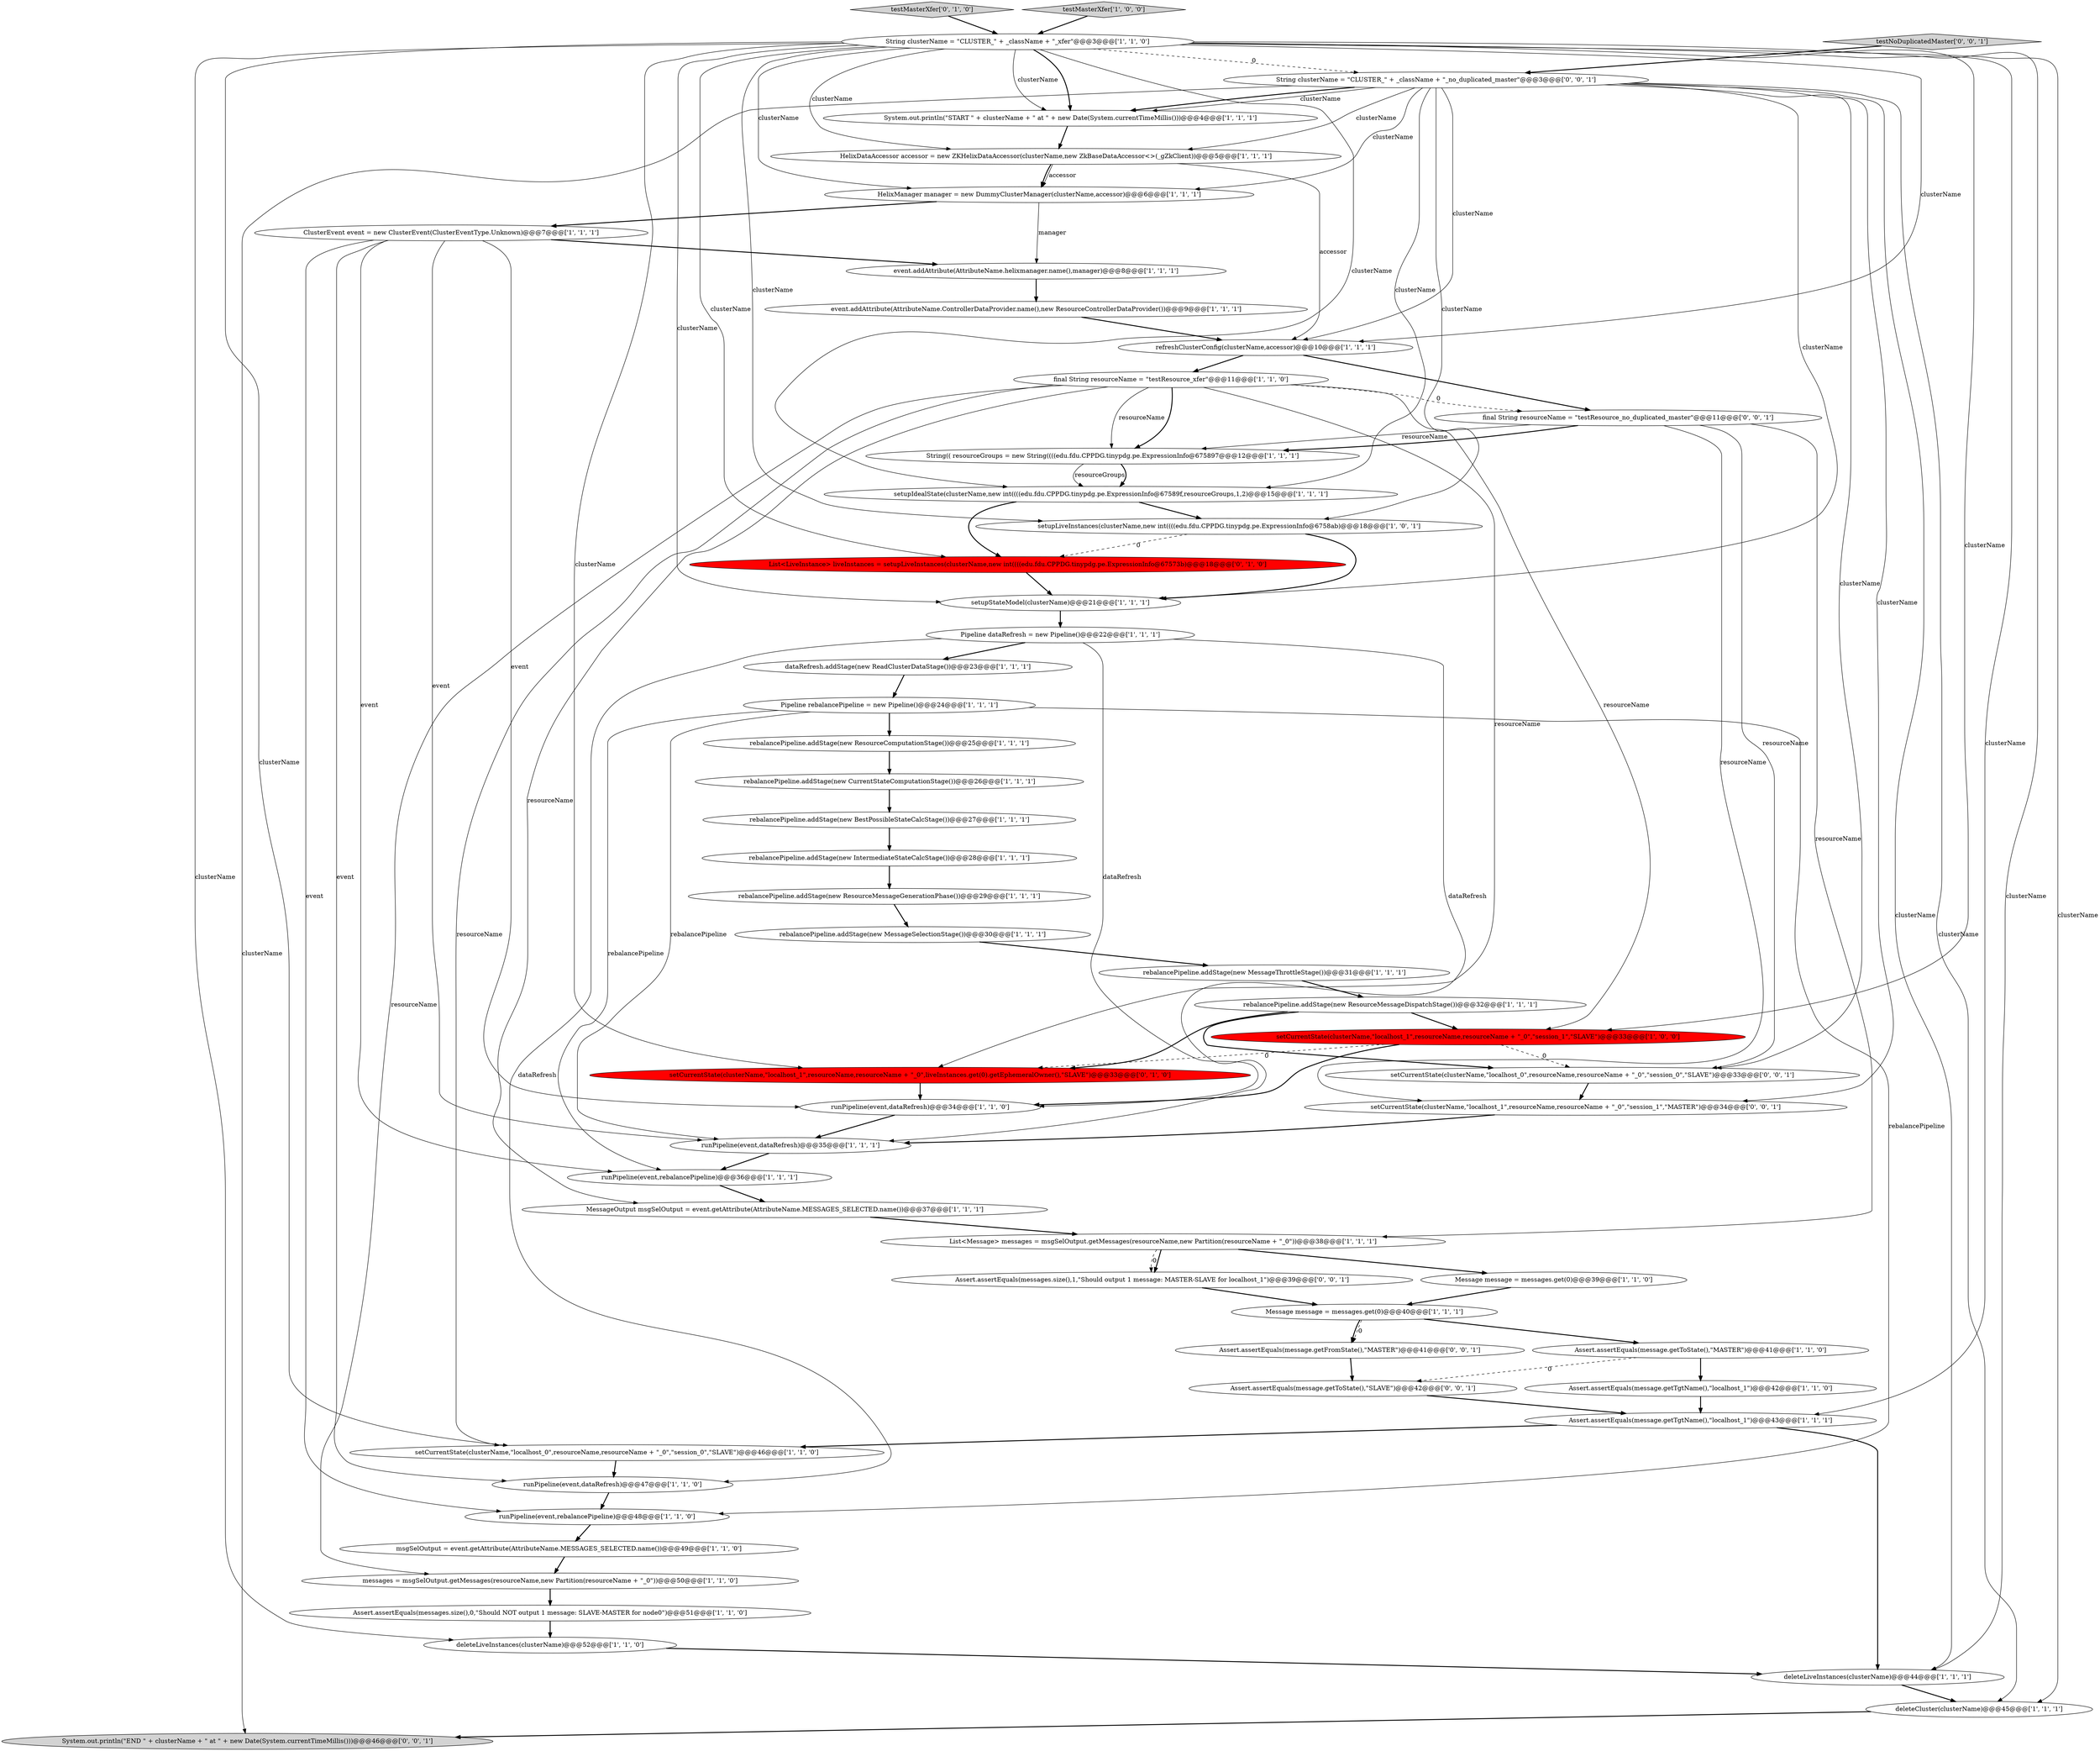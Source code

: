 digraph {
40 [style = filled, label = "Assert.assertEquals(message.getTgtName(),\"localhost_1\")@@@43@@@['1', '1', '1']", fillcolor = white, shape = ellipse image = "AAA0AAABBB1BBB"];
55 [style = filled, label = "Assert.assertEquals(messages.size(),1,\"Should output 1 message: MASTER-SLAVE for localhost_1\")@@@39@@@['0', '0', '1']", fillcolor = white, shape = ellipse image = "AAA0AAABBB3BBB"];
9 [style = filled, label = "rebalancePipeline.addStage(new ResourceMessageGenerationPhase())@@@29@@@['1', '1', '1']", fillcolor = white, shape = ellipse image = "AAA0AAABBB1BBB"];
29 [style = filled, label = "event.addAttribute(AttributeName.helixmanager.name(),manager)@@@8@@@['1', '1', '1']", fillcolor = white, shape = ellipse image = "AAA0AAABBB1BBB"];
5 [style = filled, label = "Message message = messages.get(0)@@@39@@@['1', '1', '0']", fillcolor = white, shape = ellipse image = "AAA0AAABBB1BBB"];
36 [style = filled, label = "Pipeline dataRefresh = new Pipeline()@@@22@@@['1', '1', '1']", fillcolor = white, shape = ellipse image = "AAA0AAABBB1BBB"];
45 [style = filled, label = "setCurrentState(clusterName,\"localhost_1\",resourceName,resourceName + \"_0\",liveInstances.get(0).getEphemeralOwner(),\"SLAVE\")@@@33@@@['0', '1', '0']", fillcolor = red, shape = ellipse image = "AAA1AAABBB2BBB"];
47 [style = filled, label = "testMasterXfer['0', '1', '0']", fillcolor = lightgray, shape = diamond image = "AAA0AAABBB2BBB"];
0 [style = filled, label = "final String resourceName = \"testResource_xfer\"@@@11@@@['1', '1', '0']", fillcolor = white, shape = ellipse image = "AAA0AAABBB1BBB"];
56 [style = filled, label = "Assert.assertEquals(message.getFromState(),\"MASTER\")@@@41@@@['0', '0', '1']", fillcolor = white, shape = ellipse image = "AAA0AAABBB3BBB"];
24 [style = filled, label = "runPipeline(event,rebalancePipeline)@@@36@@@['1', '1', '1']", fillcolor = white, shape = ellipse image = "AAA0AAABBB1BBB"];
32 [style = filled, label = "runPipeline(event,dataRefresh)@@@35@@@['1', '1', '1']", fillcolor = white, shape = ellipse image = "AAA0AAABBB1BBB"];
4 [style = filled, label = "Assert.assertEquals(message.getTgtName(),\"localhost_1\")@@@42@@@['1', '1', '0']", fillcolor = white, shape = ellipse image = "AAA0AAABBB1BBB"];
8 [style = filled, label = "rebalancePipeline.addStage(new CurrentStateComputationStage())@@@26@@@['1', '1', '1']", fillcolor = white, shape = ellipse image = "AAA0AAABBB1BBB"];
50 [style = filled, label = "String clusterName = \"CLUSTER_\" + _className + \"_no_duplicated_master\"@@@3@@@['0', '0', '1']", fillcolor = white, shape = ellipse image = "AAA0AAABBB3BBB"];
23 [style = filled, label = "String clusterName = \"CLUSTER_\" + _className + \"_xfer\"@@@3@@@['1', '1', '0']", fillcolor = white, shape = ellipse image = "AAA0AAABBB1BBB"];
10 [style = filled, label = "runPipeline(event,dataRefresh)@@@47@@@['1', '1', '0']", fillcolor = white, shape = ellipse image = "AAA0AAABBB1BBB"];
39 [style = filled, label = "HelixManager manager = new DummyClusterManager(clusterName,accessor)@@@6@@@['1', '1', '1']", fillcolor = white, shape = ellipse image = "AAA0AAABBB1BBB"];
15 [style = filled, label = "deleteCluster(clusterName)@@@45@@@['1', '1', '1']", fillcolor = white, shape = ellipse image = "AAA0AAABBB1BBB"];
27 [style = filled, label = "List<Message> messages = msgSelOutput.getMessages(resourceName,new Partition(resourceName + \"_0\"))@@@38@@@['1', '1', '1']", fillcolor = white, shape = ellipse image = "AAA0AAABBB1BBB"];
35 [style = filled, label = "setupStateModel(clusterName)@@@21@@@['1', '1', '1']", fillcolor = white, shape = ellipse image = "AAA0AAABBB1BBB"];
52 [style = filled, label = "System.out.println(\"END \" + clusterName + \" at \" + new Date(System.currentTimeMillis()))@@@46@@@['0', '0', '1']", fillcolor = lightgray, shape = ellipse image = "AAA0AAABBB3BBB"];
54 [style = filled, label = "testNoDuplicatedMaster['0', '0', '1']", fillcolor = lightgray, shape = diamond image = "AAA0AAABBB3BBB"];
44 [style = filled, label = "setCurrentState(clusterName,\"localhost_1\",resourceName,resourceName + \"_0\",\"session_1\",\"SLAVE\")@@@33@@@['1', '0', '0']", fillcolor = red, shape = ellipse image = "AAA1AAABBB1BBB"];
6 [style = filled, label = "messages = msgSelOutput.getMessages(resourceName,new Partition(resourceName + \"_0\"))@@@50@@@['1', '1', '0']", fillcolor = white, shape = ellipse image = "AAA0AAABBB1BBB"];
20 [style = filled, label = "event.addAttribute(AttributeName.ControllerDataProvider.name(),new ResourceControllerDataProvider())@@@9@@@['1', '1', '1']", fillcolor = white, shape = ellipse image = "AAA0AAABBB1BBB"];
48 [style = filled, label = "final String resourceName = \"testResource_no_duplicated_master\"@@@11@@@['0', '0', '1']", fillcolor = white, shape = ellipse image = "AAA0AAABBB3BBB"];
22 [style = filled, label = "MessageOutput msgSelOutput = event.getAttribute(AttributeName.MESSAGES_SELECTED.name())@@@37@@@['1', '1', '1']", fillcolor = white, shape = ellipse image = "AAA0AAABBB1BBB"];
37 [style = filled, label = "Assert.assertEquals(message.getToState(),\"MASTER\")@@@41@@@['1', '1', '0']", fillcolor = white, shape = ellipse image = "AAA0AAABBB1BBB"];
33 [style = filled, label = "runPipeline(event,rebalancePipeline)@@@48@@@['1', '1', '0']", fillcolor = white, shape = ellipse image = "AAA0AAABBB1BBB"];
13 [style = filled, label = "rebalancePipeline.addStage(new BestPossibleStateCalcStage())@@@27@@@['1', '1', '1']", fillcolor = white, shape = ellipse image = "AAA0AAABBB1BBB"];
14 [style = filled, label = "setCurrentState(clusterName,\"localhost_0\",resourceName,resourceName + \"_0\",\"session_0\",\"SLAVE\")@@@46@@@['1', '1', '0']", fillcolor = white, shape = ellipse image = "AAA0AAABBB1BBB"];
21 [style = filled, label = "rebalancePipeline.addStage(new IntermediateStateCalcStage())@@@28@@@['1', '1', '1']", fillcolor = white, shape = ellipse image = "AAA0AAABBB1BBB"];
12 [style = filled, label = "msgSelOutput = event.getAttribute(AttributeName.MESSAGES_SELECTED.name())@@@49@@@['1', '1', '0']", fillcolor = white, shape = ellipse image = "AAA0AAABBB1BBB"];
43 [style = filled, label = "System.out.println(\"START \" + clusterName + \" at \" + new Date(System.currentTimeMillis()))@@@4@@@['1', '1', '1']", fillcolor = white, shape = ellipse image = "AAA0AAABBB1BBB"];
1 [style = filled, label = "setupLiveInstances(clusterName,new int((((edu.fdu.CPPDG.tinypdg.pe.ExpressionInfo@6758ab)@@@18@@@['1', '0', '1']", fillcolor = white, shape = ellipse image = "AAA0AAABBB1BBB"];
2 [style = filled, label = "setupIdealState(clusterName,new int((((edu.fdu.CPPDG.tinypdg.pe.ExpressionInfo@67589f,resourceGroups,1,2)@@@15@@@['1', '1', '1']", fillcolor = white, shape = ellipse image = "AAA0AAABBB1BBB"];
3 [style = filled, label = "dataRefresh.addStage(new ReadClusterDataStage())@@@23@@@['1', '1', '1']", fillcolor = white, shape = ellipse image = "AAA0AAABBB1BBB"];
11 [style = filled, label = "runPipeline(event,dataRefresh)@@@34@@@['1', '1', '0']", fillcolor = white, shape = ellipse image = "AAA0AAABBB1BBB"];
41 [style = filled, label = "Message message = messages.get(0)@@@40@@@['1', '1', '1']", fillcolor = white, shape = ellipse image = "AAA0AAABBB1BBB"];
17 [style = filled, label = "rebalancePipeline.addStage(new MessageSelectionStage())@@@30@@@['1', '1', '1']", fillcolor = white, shape = ellipse image = "AAA0AAABBB1BBB"];
51 [style = filled, label = "setCurrentState(clusterName,\"localhost_1\",resourceName,resourceName + \"_0\",\"session_1\",\"MASTER\")@@@34@@@['0', '0', '1']", fillcolor = white, shape = ellipse image = "AAA0AAABBB3BBB"];
30 [style = filled, label = "Pipeline rebalancePipeline = new Pipeline()@@@24@@@['1', '1', '1']", fillcolor = white, shape = ellipse image = "AAA0AAABBB1BBB"];
31 [style = filled, label = "ClusterEvent event = new ClusterEvent(ClusterEventType.Unknown)@@@7@@@['1', '1', '1']", fillcolor = white, shape = ellipse image = "AAA0AAABBB1BBB"];
49 [style = filled, label = "Assert.assertEquals(message.getToState(),\"SLAVE\")@@@42@@@['0', '0', '1']", fillcolor = white, shape = ellipse image = "AAA0AAABBB3BBB"];
16 [style = filled, label = "rebalancePipeline.addStage(new MessageThrottleStage())@@@31@@@['1', '1', '1']", fillcolor = white, shape = ellipse image = "AAA0AAABBB1BBB"];
53 [style = filled, label = "setCurrentState(clusterName,\"localhost_0\",resourceName,resourceName + \"_0\",\"session_0\",\"SLAVE\")@@@33@@@['0', '0', '1']", fillcolor = white, shape = ellipse image = "AAA0AAABBB3BBB"];
46 [style = filled, label = "List<LiveInstance> liveInstances = setupLiveInstances(clusterName,new int((((edu.fdu.CPPDG.tinypdg.pe.ExpressionInfo@67573b)@@@18@@@['0', '1', '0']", fillcolor = red, shape = ellipse image = "AAA1AAABBB2BBB"];
38 [style = filled, label = "rebalancePipeline.addStage(new ResourceMessageDispatchStage())@@@32@@@['1', '1', '1']", fillcolor = white, shape = ellipse image = "AAA0AAABBB1BBB"];
7 [style = filled, label = "Assert.assertEquals(messages.size(),0,\"Should NOT output 1 message: SLAVE-MASTER for node0\")@@@51@@@['1', '1', '0']", fillcolor = white, shape = ellipse image = "AAA0AAABBB1BBB"];
42 [style = filled, label = "deleteLiveInstances(clusterName)@@@52@@@['1', '1', '0']", fillcolor = white, shape = ellipse image = "AAA0AAABBB1BBB"];
19 [style = filled, label = "deleteLiveInstances(clusterName)@@@44@@@['1', '1', '1']", fillcolor = white, shape = ellipse image = "AAA0AAABBB1BBB"];
34 [style = filled, label = "HelixDataAccessor accessor = new ZKHelixDataAccessor(clusterName,new ZkBaseDataAccessor<>(_gZkClient))@@@5@@@['1', '1', '1']", fillcolor = white, shape = ellipse image = "AAA0AAABBB1BBB"];
25 [style = filled, label = "refreshClusterConfig(clusterName,accessor)@@@10@@@['1', '1', '1']", fillcolor = white, shape = ellipse image = "AAA0AAABBB1BBB"];
28 [style = filled, label = "testMasterXfer['1', '0', '0']", fillcolor = lightgray, shape = diamond image = "AAA0AAABBB1BBB"];
26 [style = filled, label = "rebalancePipeline.addStage(new ResourceComputationStage())@@@25@@@['1', '1', '1']", fillcolor = white, shape = ellipse image = "AAA0AAABBB1BBB"];
18 [style = filled, label = "String(( resourceGroups = new String((((edu.fdu.CPPDG.tinypdg.pe.ExpressionInfo@675897@@@12@@@['1', '1', '1']", fillcolor = white, shape = ellipse image = "AAA0AAABBB1BBB"];
34->25 [style = solid, label="accessor"];
23->34 [style = solid, label="clusterName"];
38->44 [style = bold, label=""];
48->53 [style = solid, label="resourceName"];
18->2 [style = solid, label="resourceGroups"];
50->35 [style = solid, label="clusterName"];
23->45 [style = solid, label="clusterName"];
25->48 [style = bold, label=""];
31->33 [style = solid, label="event"];
51->32 [style = bold, label=""];
0->44 [style = solid, label="resourceName"];
23->25 [style = solid, label="clusterName"];
31->11 [style = solid, label="event"];
39->31 [style = bold, label=""];
23->19 [style = solid, label="clusterName"];
15->52 [style = bold, label=""];
30->32 [style = solid, label="rebalancePipeline"];
48->18 [style = bold, label=""];
27->5 [style = bold, label=""];
23->50 [style = dashed, label="0"];
19->15 [style = bold, label=""];
49->40 [style = bold, label=""];
48->27 [style = solid, label="resourceName"];
37->49 [style = dashed, label="0"];
23->40 [style = solid, label="clusterName"];
3->30 [style = bold, label=""];
17->16 [style = bold, label=""];
42->19 [style = bold, label=""];
50->43 [style = bold, label=""];
55->41 [style = bold, label=""];
23->15 [style = solid, label="clusterName"];
50->43 [style = solid, label="clusterName"];
48->51 [style = solid, label="resourceName"];
39->29 [style = solid, label="manager"];
30->26 [style = bold, label=""];
41->37 [style = bold, label=""];
50->39 [style = solid, label="clusterName"];
38->53 [style = bold, label=""];
14->10 [style = bold, label=""];
31->29 [style = bold, label=""];
9->17 [style = bold, label=""];
1->35 [style = bold, label=""];
38->45 [style = bold, label=""];
48->18 [style = solid, label="resourceName"];
50->2 [style = solid, label="clusterName"];
50->19 [style = solid, label="clusterName"];
0->18 [style = solid, label="resourceName"];
36->32 [style = solid, label="dataRefresh"];
20->25 [style = bold, label=""];
45->11 [style = bold, label=""];
50->34 [style = solid, label="clusterName"];
30->24 [style = solid, label="rebalancePipeline"];
29->20 [style = bold, label=""];
21->9 [style = bold, label=""];
1->46 [style = dashed, label="0"];
7->42 [style = bold, label=""];
50->53 [style = solid, label="clusterName"];
23->42 [style = solid, label="clusterName"];
6->7 [style = bold, label=""];
23->39 [style = solid, label="clusterName"];
43->34 [style = bold, label=""];
27->55 [style = dashed, label="0"];
25->0 [style = bold, label=""];
44->53 [style = dashed, label="0"];
2->1 [style = bold, label=""];
50->52 [style = solid, label="clusterName"];
23->43 [style = bold, label=""];
0->14 [style = solid, label="resourceName"];
50->15 [style = solid, label="clusterName"];
40->19 [style = bold, label=""];
44->45 [style = dashed, label="0"];
26->8 [style = bold, label=""];
11->32 [style = bold, label=""];
31->10 [style = solid, label="event"];
33->12 [style = bold, label=""];
36->10 [style = solid, label="dataRefresh"];
23->44 [style = solid, label="clusterName"];
23->2 [style = solid, label="clusterName"];
27->55 [style = bold, label=""];
28->23 [style = bold, label=""];
34->39 [style = bold, label=""];
46->35 [style = bold, label=""];
23->46 [style = solid, label="clusterName"];
40->14 [style = bold, label=""];
0->18 [style = bold, label=""];
0->45 [style = solid, label="resourceName"];
10->33 [style = bold, label=""];
0->22 [style = solid, label="resourceName"];
0->6 [style = solid, label="resourceName"];
30->33 [style = solid, label="rebalancePipeline"];
47->23 [style = bold, label=""];
8->13 [style = bold, label=""];
4->40 [style = bold, label=""];
2->46 [style = bold, label=""];
56->49 [style = bold, label=""];
53->51 [style = bold, label=""];
23->35 [style = solid, label="clusterName"];
23->43 [style = solid, label="clusterName"];
41->56 [style = bold, label=""];
18->2 [style = bold, label=""];
24->22 [style = bold, label=""];
12->6 [style = bold, label=""];
37->4 [style = bold, label=""];
23->1 [style = solid, label="clusterName"];
50->25 [style = solid, label="clusterName"];
54->50 [style = bold, label=""];
23->14 [style = solid, label="clusterName"];
0->48 [style = dashed, label="0"];
5->41 [style = bold, label=""];
22->27 [style = bold, label=""];
36->11 [style = solid, label="dataRefresh"];
31->32 [style = solid, label="event"];
31->24 [style = solid, label="event"];
44->11 [style = bold, label=""];
50->1 [style = solid, label="clusterName"];
35->36 [style = bold, label=""];
41->56 [style = dashed, label="0"];
50->51 [style = solid, label="clusterName"];
13->21 [style = bold, label=""];
34->39 [style = solid, label="accessor"];
32->24 [style = bold, label=""];
16->38 [style = bold, label=""];
36->3 [style = bold, label=""];
}
